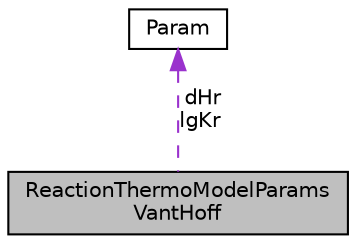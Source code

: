 digraph "ReactionThermoModelParamsVantHoff"
{
 // INTERACTIVE_SVG=YES
 // LATEX_PDF_SIZE
  bgcolor="transparent";
  edge [fontname="Helvetica",fontsize="10",labelfontname="Helvetica",labelfontsize="10"];
  node [fontname="Helvetica",fontsize="10",shape=record];
  Node1 [label="ReactionThermoModelParams\lVantHoff",height=0.2,width=0.4,color="black", fillcolor="grey75", style="filled", fontcolor="black",tooltip="The parameters in a van't Hoff thermodynamic model for a formation reaction."];
  Node2 -> Node1 [dir="back",color="darkorchid3",fontsize="10",style="dashed",label=" dHr\nlgKr" ,fontname="Helvetica"];
  Node2 [label="Param",height=0.2,width=0.4,color="black",URL="$class_reaktoro_1_1_param.html",tooltip="A type used to represent the value of a parameter and its lower and upper bounds."];
}
